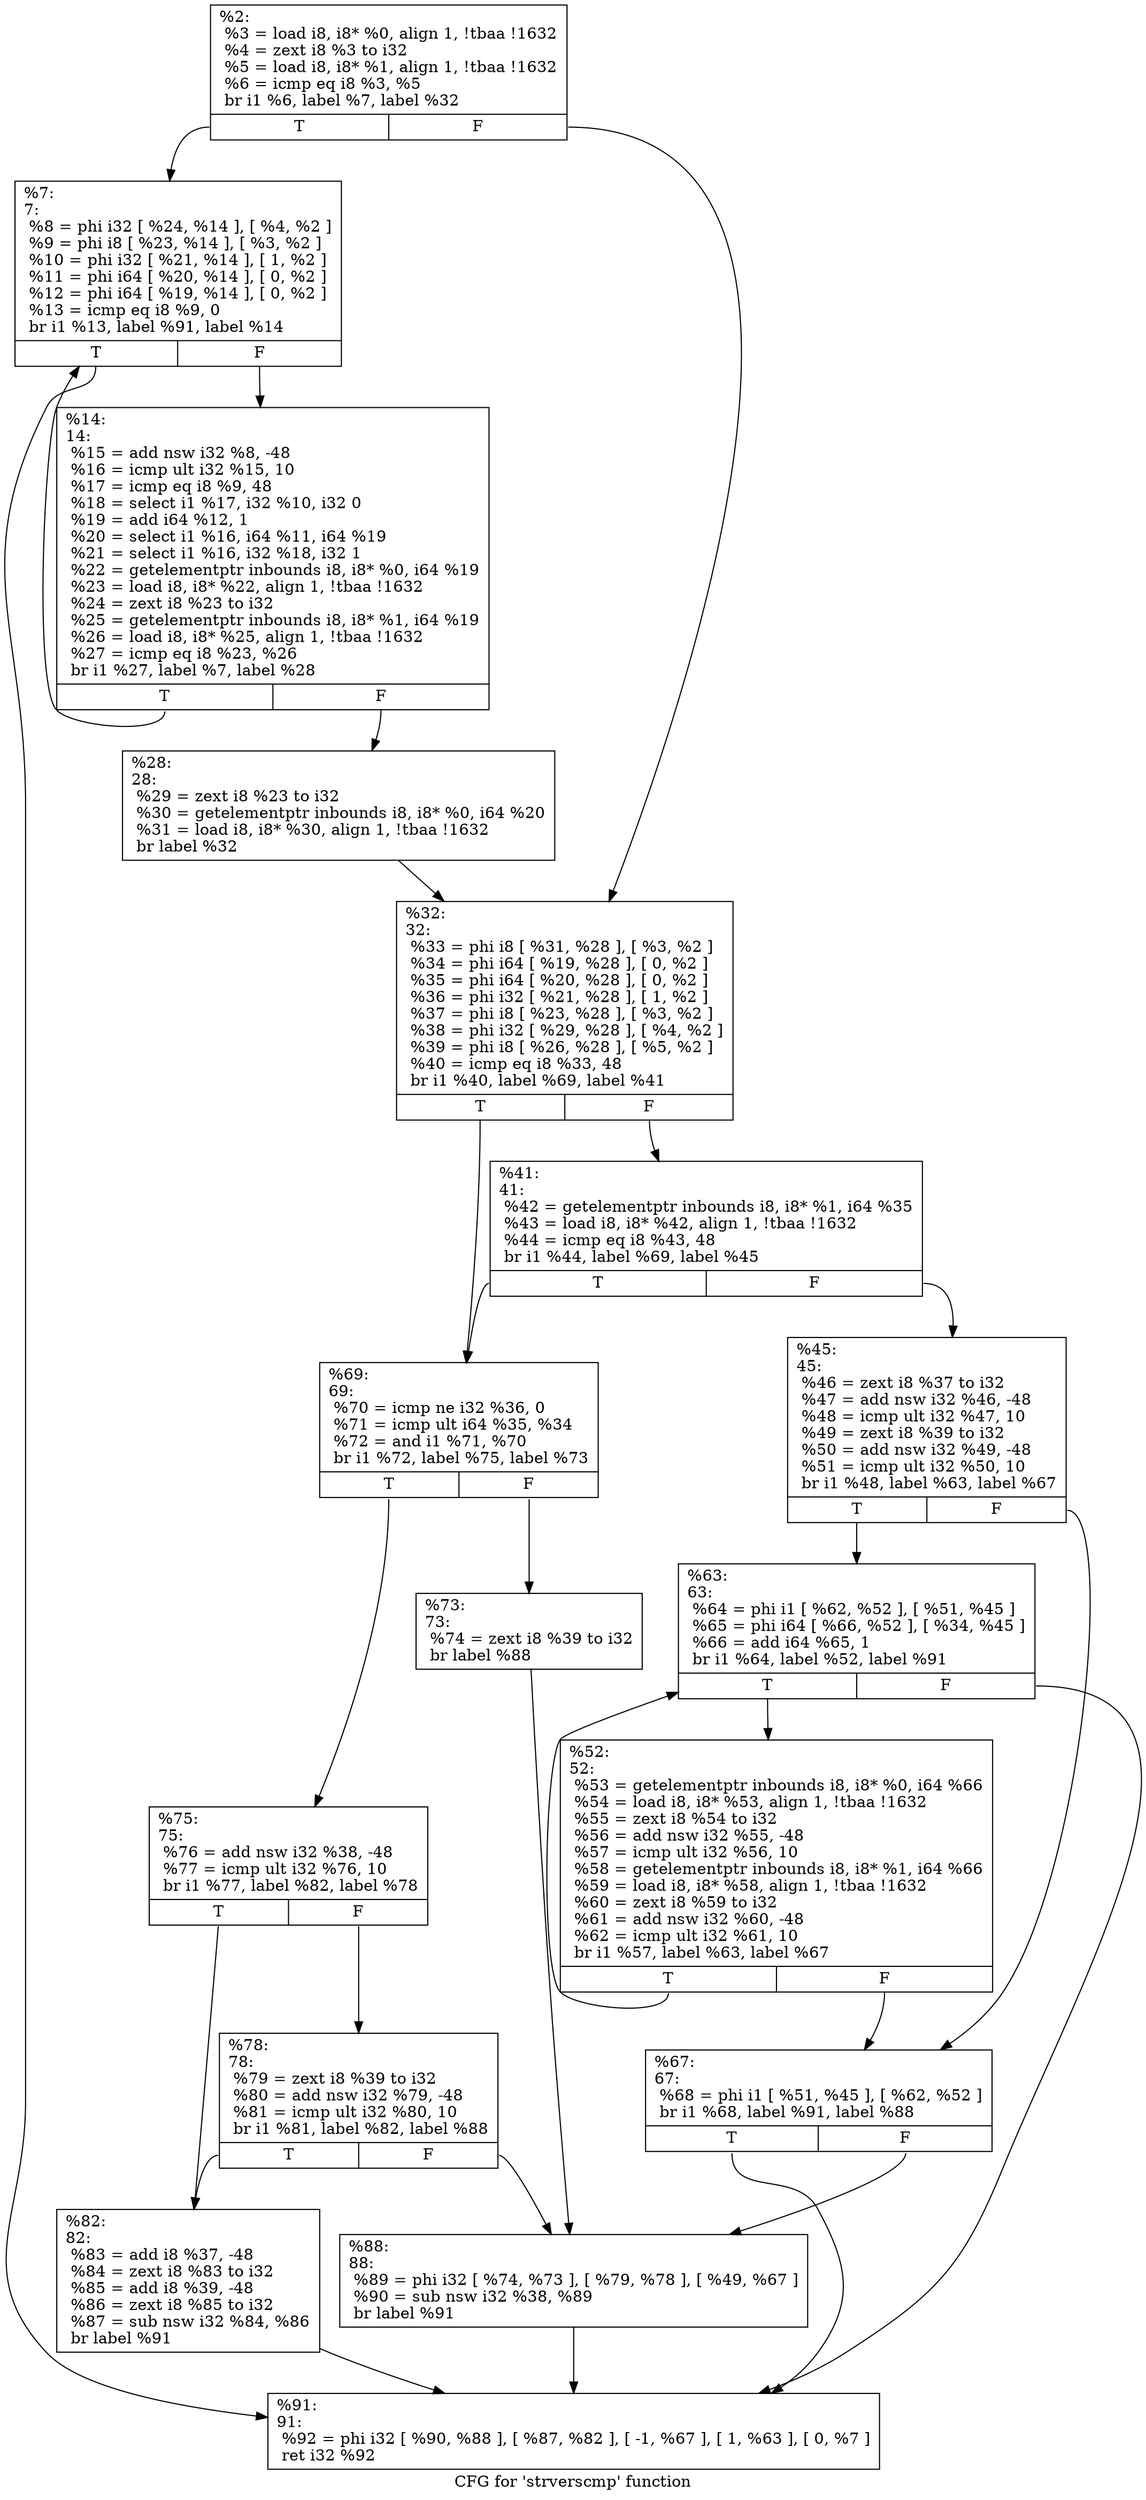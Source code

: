 digraph "CFG for 'strverscmp' function" {
	label="CFG for 'strverscmp' function";

	Node0x1c2d020 [shape=record,label="{%2:\l  %3 = load i8, i8* %0, align 1, !tbaa !1632\l  %4 = zext i8 %3 to i32\l  %5 = load i8, i8* %1, align 1, !tbaa !1632\l  %6 = icmp eq i8 %3, %5\l  br i1 %6, label %7, label %32\l|{<s0>T|<s1>F}}"];
	Node0x1c2d020:s0 -> Node0x1c2d370;
	Node0x1c2d020:s1 -> Node0x1c2d460;
	Node0x1c2d370 [shape=record,label="{%7:\l7:                                                \l  %8 = phi i32 [ %24, %14 ], [ %4, %2 ]\l  %9 = phi i8 [ %23, %14 ], [ %3, %2 ]\l  %10 = phi i32 [ %21, %14 ], [ 1, %2 ]\l  %11 = phi i64 [ %20, %14 ], [ 0, %2 ]\l  %12 = phi i64 [ %19, %14 ], [ 0, %2 ]\l  %13 = icmp eq i8 %9, 0\l  br i1 %13, label %91, label %14\l|{<s0>T|<s1>F}}"];
	Node0x1c2d370:s0 -> Node0x1c2d820;
	Node0x1c2d370:s1 -> Node0x1c2d3c0;
	Node0x1c2d3c0 [shape=record,label="{%14:\l14:                                               \l  %15 = add nsw i32 %8, -48\l  %16 = icmp ult i32 %15, 10\l  %17 = icmp eq i8 %9, 48\l  %18 = select i1 %17, i32 %10, i32 0\l  %19 = add i64 %12, 1\l  %20 = select i1 %16, i64 %11, i64 %19\l  %21 = select i1 %16, i32 %18, i32 1\l  %22 = getelementptr inbounds i8, i8* %0, i64 %19\l  %23 = load i8, i8* %22, align 1, !tbaa !1632\l  %24 = zext i8 %23 to i32\l  %25 = getelementptr inbounds i8, i8* %1, i64 %19\l  %26 = load i8, i8* %25, align 1, !tbaa !1632\l  %27 = icmp eq i8 %23, %26\l  br i1 %27, label %7, label %28\l|{<s0>T|<s1>F}}"];
	Node0x1c2d3c0:s0 -> Node0x1c2d370;
	Node0x1c2d3c0:s1 -> Node0x1c2d410;
	Node0x1c2d410 [shape=record,label="{%28:\l28:                                               \l  %29 = zext i8 %23 to i32\l  %30 = getelementptr inbounds i8, i8* %0, i64 %20\l  %31 = load i8, i8* %30, align 1, !tbaa !1632\l  br label %32\l}"];
	Node0x1c2d410 -> Node0x1c2d460;
	Node0x1c2d460 [shape=record,label="{%32:\l32:                                               \l  %33 = phi i8 [ %31, %28 ], [ %3, %2 ]\l  %34 = phi i64 [ %19, %28 ], [ 0, %2 ]\l  %35 = phi i64 [ %20, %28 ], [ 0, %2 ]\l  %36 = phi i32 [ %21, %28 ], [ 1, %2 ]\l  %37 = phi i8 [ %23, %28 ], [ %3, %2 ]\l  %38 = phi i32 [ %29, %28 ], [ %4, %2 ]\l  %39 = phi i8 [ %26, %28 ], [ %5, %2 ]\l  %40 = icmp eq i8 %33, 48\l  br i1 %40, label %69, label %41\l|{<s0>T|<s1>F}}"];
	Node0x1c2d460:s0 -> Node0x1c2d640;
	Node0x1c2d460:s1 -> Node0x1c2d4b0;
	Node0x1c2d4b0 [shape=record,label="{%41:\l41:                                               \l  %42 = getelementptr inbounds i8, i8* %1, i64 %35\l  %43 = load i8, i8* %42, align 1, !tbaa !1632\l  %44 = icmp eq i8 %43, 48\l  br i1 %44, label %69, label %45\l|{<s0>T|<s1>F}}"];
	Node0x1c2d4b0:s0 -> Node0x1c2d640;
	Node0x1c2d4b0:s1 -> Node0x1c2d500;
	Node0x1c2d500 [shape=record,label="{%45:\l45:                                               \l  %46 = zext i8 %37 to i32\l  %47 = add nsw i32 %46, -48\l  %48 = icmp ult i32 %47, 10\l  %49 = zext i8 %39 to i32\l  %50 = add nsw i32 %49, -48\l  %51 = icmp ult i32 %50, 10\l  br i1 %48, label %63, label %67\l|{<s0>T|<s1>F}}"];
	Node0x1c2d500:s0 -> Node0x1c2d5a0;
	Node0x1c2d500:s1 -> Node0x1c2d5f0;
	Node0x1c2d550 [shape=record,label="{%52:\l52:                                               \l  %53 = getelementptr inbounds i8, i8* %0, i64 %66\l  %54 = load i8, i8* %53, align 1, !tbaa !1632\l  %55 = zext i8 %54 to i32\l  %56 = add nsw i32 %55, -48\l  %57 = icmp ult i32 %56, 10\l  %58 = getelementptr inbounds i8, i8* %1, i64 %66\l  %59 = load i8, i8* %58, align 1, !tbaa !1632\l  %60 = zext i8 %59 to i32\l  %61 = add nsw i32 %60, -48\l  %62 = icmp ult i32 %61, 10\l  br i1 %57, label %63, label %67\l|{<s0>T|<s1>F}}"];
	Node0x1c2d550:s0 -> Node0x1c2d5a0;
	Node0x1c2d550:s1 -> Node0x1c2d5f0;
	Node0x1c2d5a0 [shape=record,label="{%63:\l63:                                               \l  %64 = phi i1 [ %62, %52 ], [ %51, %45 ]\l  %65 = phi i64 [ %66, %52 ], [ %34, %45 ]\l  %66 = add i64 %65, 1\l  br i1 %64, label %52, label %91\l|{<s0>T|<s1>F}}"];
	Node0x1c2d5a0:s0 -> Node0x1c2d550;
	Node0x1c2d5a0:s1 -> Node0x1c2d820;
	Node0x1c2d5f0 [shape=record,label="{%67:\l67:                                               \l  %68 = phi i1 [ %51, %45 ], [ %62, %52 ]\l  br i1 %68, label %91, label %88\l|{<s0>T|<s1>F}}"];
	Node0x1c2d5f0:s0 -> Node0x1c2d820;
	Node0x1c2d5f0:s1 -> Node0x1c2d7d0;
	Node0x1c2d640 [shape=record,label="{%69:\l69:                                               \l  %70 = icmp ne i32 %36, 0\l  %71 = icmp ult i64 %35, %34\l  %72 = and i1 %71, %70\l  br i1 %72, label %75, label %73\l|{<s0>T|<s1>F}}"];
	Node0x1c2d640:s0 -> Node0x1c2d6e0;
	Node0x1c2d640:s1 -> Node0x1c2d690;
	Node0x1c2d690 [shape=record,label="{%73:\l73:                                               \l  %74 = zext i8 %39 to i32\l  br label %88\l}"];
	Node0x1c2d690 -> Node0x1c2d7d0;
	Node0x1c2d6e0 [shape=record,label="{%75:\l75:                                               \l  %76 = add nsw i32 %38, -48\l  %77 = icmp ult i32 %76, 10\l  br i1 %77, label %82, label %78\l|{<s0>T|<s1>F}}"];
	Node0x1c2d6e0:s0 -> Node0x1c2d780;
	Node0x1c2d6e0:s1 -> Node0x1c2d730;
	Node0x1c2d730 [shape=record,label="{%78:\l78:                                               \l  %79 = zext i8 %39 to i32\l  %80 = add nsw i32 %79, -48\l  %81 = icmp ult i32 %80, 10\l  br i1 %81, label %82, label %88\l|{<s0>T|<s1>F}}"];
	Node0x1c2d730:s0 -> Node0x1c2d780;
	Node0x1c2d730:s1 -> Node0x1c2d7d0;
	Node0x1c2d780 [shape=record,label="{%82:\l82:                                               \l  %83 = add i8 %37, -48\l  %84 = zext i8 %83 to i32\l  %85 = add i8 %39, -48\l  %86 = zext i8 %85 to i32\l  %87 = sub nsw i32 %84, %86\l  br label %91\l}"];
	Node0x1c2d780 -> Node0x1c2d820;
	Node0x1c2d7d0 [shape=record,label="{%88:\l88:                                               \l  %89 = phi i32 [ %74, %73 ], [ %79, %78 ], [ %49, %67 ]\l  %90 = sub nsw i32 %38, %89\l  br label %91\l}"];
	Node0x1c2d7d0 -> Node0x1c2d820;
	Node0x1c2d820 [shape=record,label="{%91:\l91:                                               \l  %92 = phi i32 [ %90, %88 ], [ %87, %82 ], [ -1, %67 ], [ 1, %63 ], [ 0, %7 ]\l  ret i32 %92\l}"];
}
